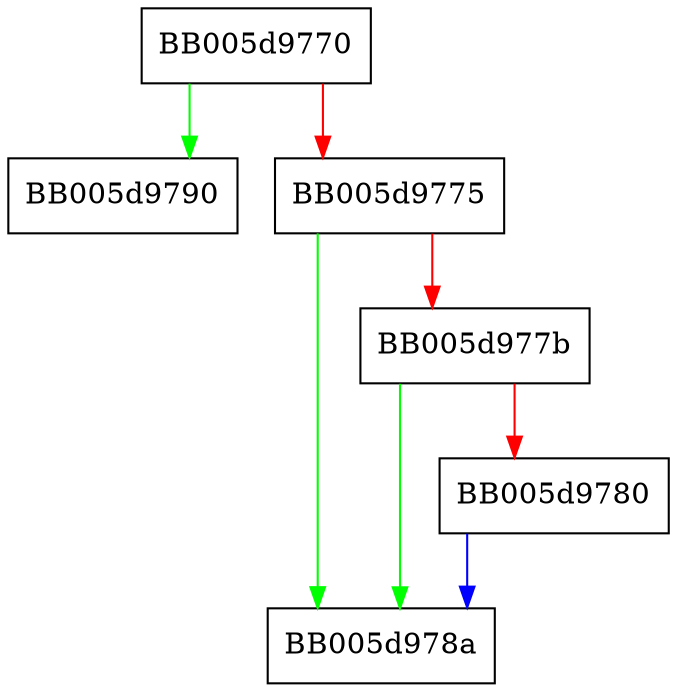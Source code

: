digraph EVP_PKEY_CTX_get_keygen_info {
  node [shape="box"];
  graph [splines=ortho];
  BB005d9770 -> BB005d9790 [color="green"];
  BB005d9770 -> BB005d9775 [color="red"];
  BB005d9775 -> BB005d978a [color="green"];
  BB005d9775 -> BB005d977b [color="red"];
  BB005d977b -> BB005d978a [color="green"];
  BB005d977b -> BB005d9780 [color="red"];
  BB005d9780 -> BB005d978a [color="blue"];
}